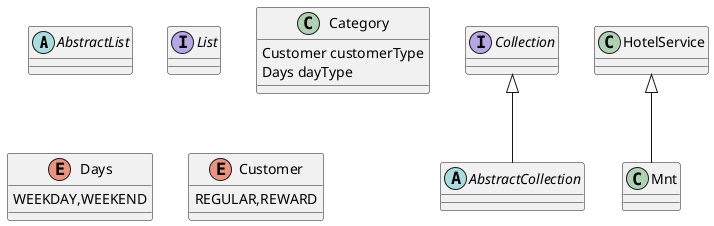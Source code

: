 @startuml

abstract class AbstractList
abstract AbstractCollection
interface List
interface Collection

HotelService <|-- Mnt
Collection <|-- AbstractCollection



class Category {
Customer customerType
Days dayType
}

enum Days {
WEEKDAY,WEEKEND
}

enum Customer
{
REGULAR,REWARD
}
@enduml